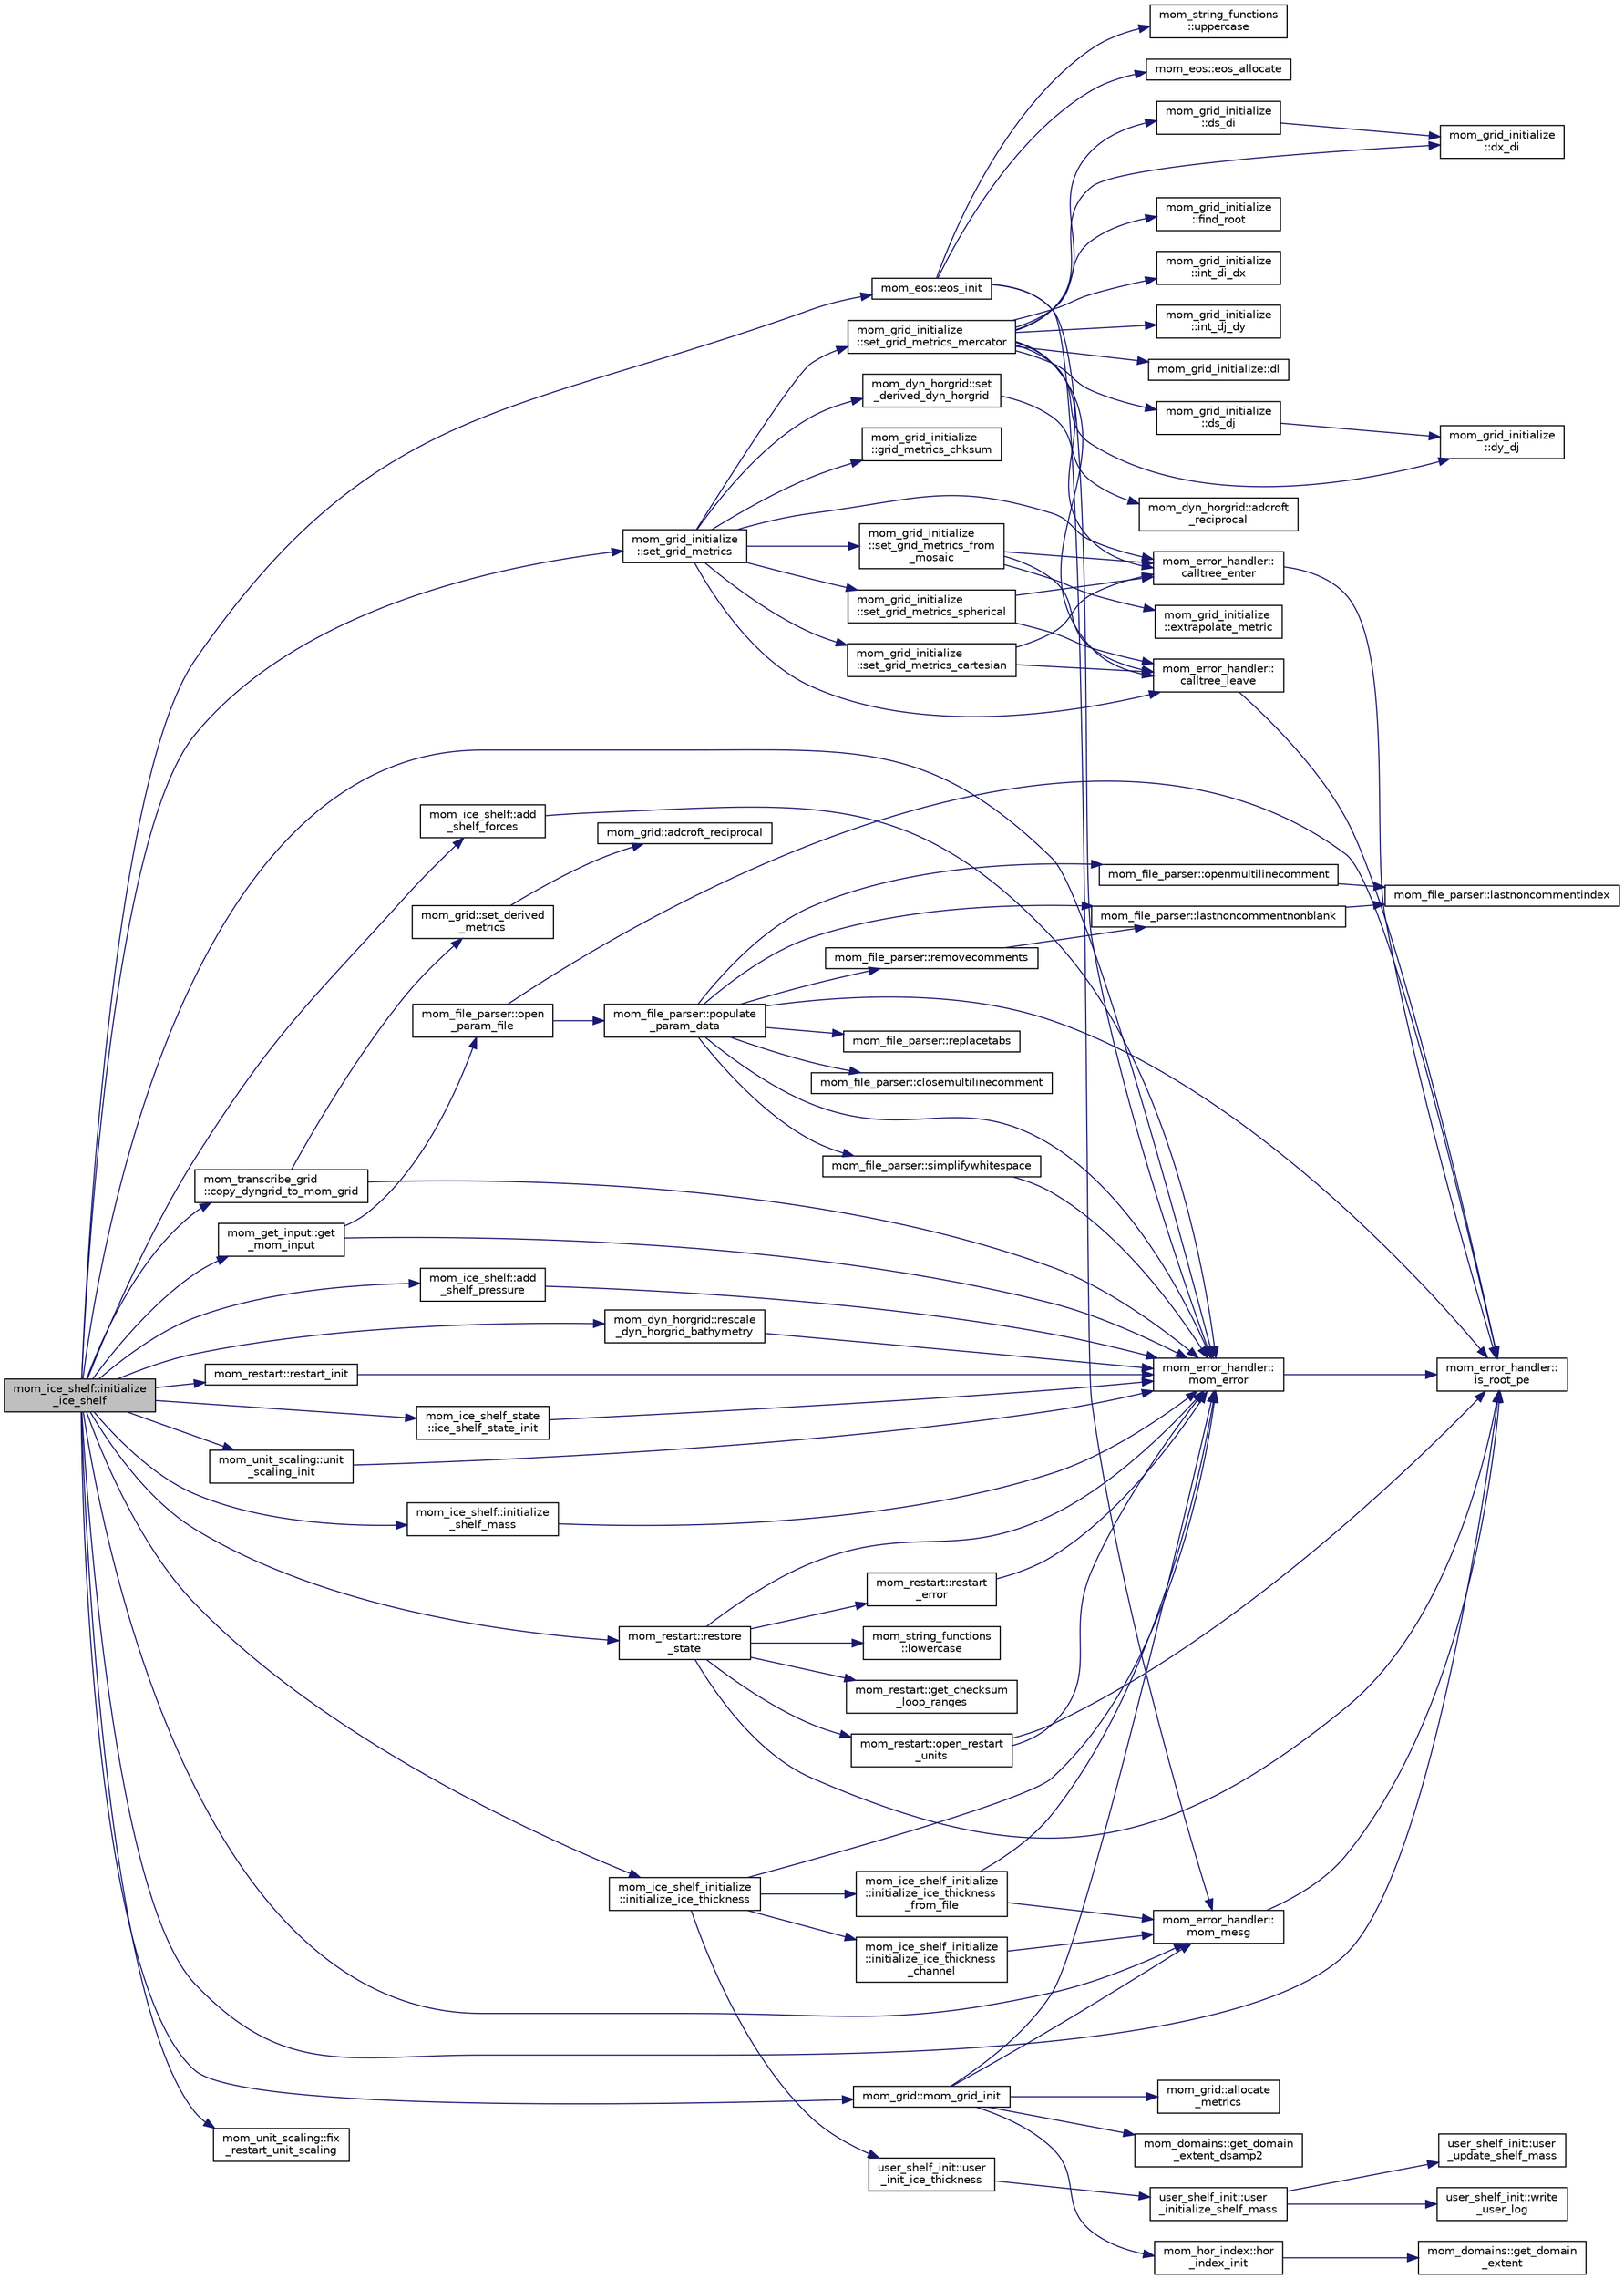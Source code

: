 digraph "mom_ice_shelf::initialize_ice_shelf"
{
 // INTERACTIVE_SVG=YES
 // LATEX_PDF_SIZE
  edge [fontname="Helvetica",fontsize="10",labelfontname="Helvetica",labelfontsize="10"];
  node [fontname="Helvetica",fontsize="10",shape=record];
  rankdir="LR";
  Node1 [label="mom_ice_shelf::initialize\l_ice_shelf",height=0.2,width=0.4,color="black", fillcolor="grey75", style="filled", fontcolor="black",tooltip="Initializes shelf model data, parameters and diagnostics."];
  Node1 -> Node2 [color="midnightblue",fontsize="10",style="solid",fontname="Helvetica"];
  Node2 [label="mom_ice_shelf::add\l_shelf_forces",height=0.2,width=0.4,color="black", fillcolor="white", style="filled",URL="$namespacemom__ice__shelf.html#a0274b25df07d5fa712d038c31f921cbc",tooltip="This subroutine adds the mechanical forcing fields and perhaps shelf areas, based on the ice state in..."];
  Node2 -> Node3 [color="midnightblue",fontsize="10",style="solid",fontname="Helvetica"];
  Node3 [label="mom_error_handler::\lmom_error",height=0.2,width=0.4,color="black", fillcolor="white", style="filled",URL="$namespacemom__error__handler.html#a460cfb79a06c29fc249952c2a3710d67",tooltip="This provides a convenient interface for writing an mpp_error message with run-time filter based on a..."];
  Node3 -> Node4 [color="midnightblue",fontsize="10",style="solid",fontname="Helvetica"];
  Node4 [label="mom_error_handler::\lis_root_pe",height=0.2,width=0.4,color="black", fillcolor="white", style="filled",URL="$namespacemom__error__handler.html#ad5f00a53059c72fe2332d1436c80ca71",tooltip="This returns .true. if the current PE is the root PE."];
  Node1 -> Node5 [color="midnightblue",fontsize="10",style="solid",fontname="Helvetica"];
  Node5 [label="mom_ice_shelf::add\l_shelf_pressure",height=0.2,width=0.4,color="black", fillcolor="white", style="filled",URL="$namespacemom__ice__shelf.html#aca1d1c1db015f270ce1b1f93d16dea91",tooltip="This subroutine adds the ice shelf pressure to the fluxes type."];
  Node5 -> Node3 [color="midnightblue",fontsize="10",style="solid",fontname="Helvetica"];
  Node1 -> Node6 [color="midnightblue",fontsize="10",style="solid",fontname="Helvetica"];
  Node6 [label="mom_transcribe_grid\l::copy_dyngrid_to_mom_grid",height=0.2,width=0.4,color="black", fillcolor="white", style="filled",URL="$namespacemom__transcribe__grid.html#abe8bd4f6f75bf431d0b53ef702a91d8d",tooltip="Copies information from a dynamic (shared) horizontal grid type into an ocean_grid_type."];
  Node6 -> Node3 [color="midnightblue",fontsize="10",style="solid",fontname="Helvetica"];
  Node6 -> Node7 [color="midnightblue",fontsize="10",style="solid",fontname="Helvetica"];
  Node7 [label="mom_grid::set_derived\l_metrics",height=0.2,width=0.4,color="black", fillcolor="white", style="filled",URL="$namespacemom__grid.html#a1ed8ca50737525ff437bdb349c8d701f",tooltip="set_derived_metrics calculates metric terms that are derived from other metrics."];
  Node7 -> Node8 [color="midnightblue",fontsize="10",style="solid",fontname="Helvetica"];
  Node8 [label="mom_grid::adcroft_reciprocal",height=0.2,width=0.4,color="black", fillcolor="white", style="filled",URL="$namespacemom__grid.html#a49cb0213b535091f3c12e9152fbbda03",tooltip="Adcroft_reciprocal(x) = 1/x for |x|>0 or 0 for x=0."];
  Node1 -> Node9 [color="midnightblue",fontsize="10",style="solid",fontname="Helvetica"];
  Node9 [label="mom_eos::eos_init",height=0.2,width=0.4,color="black", fillcolor="white", style="filled",URL="$namespacemom__eos.html#a6686ef94d0db1f1dcfb4284ebfc2be88",tooltip="Initializes EOS_type by allocating and reading parameters."];
  Node9 -> Node10 [color="midnightblue",fontsize="10",style="solid",fontname="Helvetica"];
  Node10 [label="mom_eos::eos_allocate",height=0.2,width=0.4,color="black", fillcolor="white", style="filled",URL="$namespacemom__eos.html#a1108fb5de7a69d01746df3995f7e3f0d",tooltip="Allocates EOS_type."];
  Node9 -> Node3 [color="midnightblue",fontsize="10",style="solid",fontname="Helvetica"];
  Node9 -> Node11 [color="midnightblue",fontsize="10",style="solid",fontname="Helvetica"];
  Node11 [label="mom_error_handler::\lmom_mesg",height=0.2,width=0.4,color="black", fillcolor="white", style="filled",URL="$namespacemom__error__handler.html#a1c462df7b61f1296407b4af51dfeceab",tooltip="This provides a convenient interface for writing an informative comment."];
  Node11 -> Node4 [color="midnightblue",fontsize="10",style="solid",fontname="Helvetica"];
  Node9 -> Node12 [color="midnightblue",fontsize="10",style="solid",fontname="Helvetica"];
  Node12 [label="mom_string_functions\l::uppercase",height=0.2,width=0.4,color="black", fillcolor="white", style="filled",URL="$namespacemom__string__functions.html#aca148baf726de2f028b7e7baad3c85d4",tooltip="Return a string in which all uppercase letters have been replaced by their lowercase counterparts."];
  Node1 -> Node13 [color="midnightblue",fontsize="10",style="solid",fontname="Helvetica"];
  Node13 [label="mom_unit_scaling::fix\l_restart_unit_scaling",height=0.2,width=0.4,color="black", fillcolor="white", style="filled",URL="$namespacemom__unit__scaling.html#a0d99ae286970838e8f4cd534e3a2744c",tooltip="Set the unit scaling factors for output to restart files to the unit scaling factors for this run."];
  Node1 -> Node14 [color="midnightblue",fontsize="10",style="solid",fontname="Helvetica"];
  Node14 [label="mom_get_input::get\l_mom_input",height=0.2,width=0.4,color="black", fillcolor="white", style="filled",URL="$namespacemom__get__input.html#a46e89b56d1317f17ccb44b3fa7694731",tooltip="Get the names of the I/O directories and initialization file. Also calls the subroutine that opens ru..."];
  Node14 -> Node3 [color="midnightblue",fontsize="10",style="solid",fontname="Helvetica"];
  Node14 -> Node15 [color="midnightblue",fontsize="10",style="solid",fontname="Helvetica"];
  Node15 [label="mom_file_parser::open\l_param_file",height=0.2,width=0.4,color="black", fillcolor="white", style="filled",URL="$namespacemom__file__parser.html#abecae1b9386aafa17aec927af1f8c448",tooltip="Make the contents of a parameter input file availalble in a param_file_type."];
  Node15 -> Node4 [color="midnightblue",fontsize="10",style="solid",fontname="Helvetica"];
  Node15 -> Node16 [color="midnightblue",fontsize="10",style="solid",fontname="Helvetica"];
  Node16 [label="mom_file_parser::populate\l_param_data",height=0.2,width=0.4,color="black", fillcolor="white", style="filled",URL="$namespacemom__file__parser.html#a7abfd98d7f0831fc0d1f3747a68f1be9",tooltip="Read the contents of a parameter input file, and store the contents in a file_data_type after removin..."];
  Node16 -> Node17 [color="midnightblue",fontsize="10",style="solid",fontname="Helvetica"];
  Node17 [label="mom_file_parser::closemultilinecomment",height=0.2,width=0.4,color="black", fillcolor="white", style="filled",URL="$namespacemom__file__parser.html#a99c426fd23fc4df0c4d05e33039e0a66",tooltip="Return True if a */ appears on this line."];
  Node16 -> Node4 [color="midnightblue",fontsize="10",style="solid",fontname="Helvetica"];
  Node16 -> Node18 [color="midnightblue",fontsize="10",style="solid",fontname="Helvetica"];
  Node18 [label="mom_file_parser::lastnoncommentnonblank",height=0.2,width=0.4,color="black", fillcolor="white", style="filled",URL="$namespacemom__file__parser.html#ab4b89d9420e174185db1c6aa3feb948b",tooltip="Find position of last non-blank character before any comments."];
  Node18 -> Node19 [color="midnightblue",fontsize="10",style="solid",fontname="Helvetica"];
  Node19 [label="mom_file_parser::lastnoncommentindex",height=0.2,width=0.4,color="black", fillcolor="white", style="filled",URL="$namespacemom__file__parser.html#a000fd0a0681f9e73481ef2663154df78",tooltip="Find position of last character before any comments, As marked by \"!\", \"//\", or \"/*\" following F90,..."];
  Node16 -> Node3 [color="midnightblue",fontsize="10",style="solid",fontname="Helvetica"];
  Node16 -> Node20 [color="midnightblue",fontsize="10",style="solid",fontname="Helvetica"];
  Node20 [label="mom_file_parser::openmultilinecomment",height=0.2,width=0.4,color="black", fillcolor="white", style="filled",URL="$namespacemom__file__parser.html#a476a2649ce161e38088588e07f7df130",tooltip="Return True if a /* appears on this line without a closing */."];
  Node20 -> Node19 [color="midnightblue",fontsize="10",style="solid",fontname="Helvetica"];
  Node16 -> Node21 [color="midnightblue",fontsize="10",style="solid",fontname="Helvetica"];
  Node21 [label="mom_file_parser::removecomments",height=0.2,width=0.4,color="black", fillcolor="white", style="filled",URL="$namespacemom__file__parser.html#ae0b982cc161173a401291757a6677373",tooltip="Trims comments and leading blanks from string."];
  Node21 -> Node18 [color="midnightblue",fontsize="10",style="solid",fontname="Helvetica"];
  Node16 -> Node22 [color="midnightblue",fontsize="10",style="solid",fontname="Helvetica"];
  Node22 [label="mom_file_parser::replacetabs",height=0.2,width=0.4,color="black", fillcolor="white", style="filled",URL="$namespacemom__file__parser.html#a9813087789e0924f363d7f67768c7f42",tooltip="Returns a string with tabs replaced by a blank."];
  Node16 -> Node23 [color="midnightblue",fontsize="10",style="solid",fontname="Helvetica"];
  Node23 [label="mom_file_parser::simplifywhitespace",height=0.2,width=0.4,color="black", fillcolor="white", style="filled",URL="$namespacemom__file__parser.html#a3ad322925f44e8cb48c4e652634f6f93",tooltip="Constructs a string with all repeated whitespace replaced with single blanks and insert white space w..."];
  Node23 -> Node3 [color="midnightblue",fontsize="10",style="solid",fontname="Helvetica"];
  Node1 -> Node24 [color="midnightblue",fontsize="10",style="solid",fontname="Helvetica"];
  Node24 [label="mom_ice_shelf_state\l::ice_shelf_state_init",height=0.2,width=0.4,color="black", fillcolor="white", style="filled",URL="$namespacemom__ice__shelf__state.html#a8d567511be122c8312c1efae11ce2fe2",tooltip="Deallocates all memory associated with this module."];
  Node24 -> Node3 [color="midnightblue",fontsize="10",style="solid",fontname="Helvetica"];
  Node1 -> Node25 [color="midnightblue",fontsize="10",style="solid",fontname="Helvetica"];
  Node25 [label="mom_ice_shelf_initialize\l::initialize_ice_thickness",height=0.2,width=0.4,color="black", fillcolor="white", style="filled",URL="$namespacemom__ice__shelf__initialize.html#a1a45ca83d02a01108e202584a95e7527",tooltip="Initialize ice shelf thickness."];
  Node25 -> Node26 [color="midnightblue",fontsize="10",style="solid",fontname="Helvetica"];
  Node26 [label="mom_ice_shelf_initialize\l::initialize_ice_thickness\l_channel",height=0.2,width=0.4,color="black", fillcolor="white", style="filled",URL="$namespacemom__ice__shelf__initialize.html#a4c4079406cd67e29d511f48311dcc02d",tooltip="Initialize ice shelf thickness for a channel configuration."];
  Node26 -> Node11 [color="midnightblue",fontsize="10",style="solid",fontname="Helvetica"];
  Node25 -> Node27 [color="midnightblue",fontsize="10",style="solid",fontname="Helvetica"];
  Node27 [label="mom_ice_shelf_initialize\l::initialize_ice_thickness\l_from_file",height=0.2,width=0.4,color="black", fillcolor="white", style="filled",URL="$namespacemom__ice__shelf__initialize.html#a5020446bea2cb08a690a26e9c1a2941f",tooltip="Initialize ice shelf thickness from file."];
  Node27 -> Node3 [color="midnightblue",fontsize="10",style="solid",fontname="Helvetica"];
  Node27 -> Node11 [color="midnightblue",fontsize="10",style="solid",fontname="Helvetica"];
  Node25 -> Node3 [color="midnightblue",fontsize="10",style="solid",fontname="Helvetica"];
  Node25 -> Node28 [color="midnightblue",fontsize="10",style="solid",fontname="Helvetica"];
  Node28 [label="user_shelf_init::user\l_init_ice_thickness",height=0.2,width=0.4,color="black", fillcolor="white", style="filled",URL="$namespaceuser__shelf__init.html#a2e30414d0486dbf423978be7eea677bd",tooltip="This subroutine updates the ice shelf thickness, as specified by user-provided code."];
  Node28 -> Node29 [color="midnightblue",fontsize="10",style="solid",fontname="Helvetica"];
  Node29 [label="user_shelf_init::user\l_initialize_shelf_mass",height=0.2,width=0.4,color="black", fillcolor="white", style="filled",URL="$namespaceuser__shelf__init.html#abfa7467860df5279c0c9f95d79cb51cf",tooltip="This subroutine sets up the initial mass and area covered by the ice shelf, based on user-provided co..."];
  Node29 -> Node30 [color="midnightblue",fontsize="10",style="solid",fontname="Helvetica"];
  Node30 [label="user_shelf_init::user\l_update_shelf_mass",height=0.2,width=0.4,color="black", fillcolor="white", style="filled",URL="$namespaceuser__shelf__init.html#abd99438d24c4a57aa3fbab3b067a7c81",tooltip="This subroutine updates the ice shelf mass, as specified by user-provided code."];
  Node29 -> Node31 [color="midnightblue",fontsize="10",style="solid",fontname="Helvetica"];
  Node31 [label="user_shelf_init::write\l_user_log",height=0.2,width=0.4,color="black", fillcolor="white", style="filled",URL="$namespaceuser__shelf__init.html#a04dc4958214e8b07da385f8be785d706",tooltip="This subroutine writes out the user ice shelf code version number to the model log."];
  Node1 -> Node32 [color="midnightblue",fontsize="10",style="solid",fontname="Helvetica"];
  Node32 [label="mom_ice_shelf::initialize\l_shelf_mass",height=0.2,width=0.4,color="black", fillcolor="white", style="filled",URL="$namespacemom__ice__shelf.html#ac478a1dd52137f8e851916bee2243fa3",tooltip="Initializes shelf mass based on three options (file, zero and user)"];
  Node32 -> Node3 [color="midnightblue",fontsize="10",style="solid",fontname="Helvetica"];
  Node1 -> Node4 [color="midnightblue",fontsize="10",style="solid",fontname="Helvetica"];
  Node1 -> Node3 [color="midnightblue",fontsize="10",style="solid",fontname="Helvetica"];
  Node1 -> Node33 [color="midnightblue",fontsize="10",style="solid",fontname="Helvetica"];
  Node33 [label="mom_grid::mom_grid_init",height=0.2,width=0.4,color="black", fillcolor="white", style="filled",URL="$namespacemom__grid.html#a1de9705f83b687ad9a711630a95fe52c",tooltip="MOM_grid_init initializes the ocean grid array sizes and grid memory."];
  Node33 -> Node34 [color="midnightblue",fontsize="10",style="solid",fontname="Helvetica"];
  Node34 [label="mom_grid::allocate\l_metrics",height=0.2,width=0.4,color="black", fillcolor="white", style="filled",URL="$namespacemom__grid.html#a4a0b721d65abedfe5208a1e0904cd327",tooltip="Allocate memory used by the ocean_grid_type and related structures."];
  Node33 -> Node35 [color="midnightblue",fontsize="10",style="solid",fontname="Helvetica"];
  Node35 [label="mom_domains::get_domain\l_extent_dsamp2",height=0.2,width=0.4,color="black", fillcolor="white", style="filled",URL="$namespacemom__domains.html#a15fdef1c434c81da4d1f5ab3d9234290",tooltip=" "];
  Node33 -> Node36 [color="midnightblue",fontsize="10",style="solid",fontname="Helvetica"];
  Node36 [label="mom_hor_index::hor\l_index_init",height=0.2,width=0.4,color="black", fillcolor="white", style="filled",URL="$namespacemom__hor__index.html#a8e3912351dbf2be2659f3561de341f49",tooltip="Sets various index values in a hor_index_type."];
  Node36 -> Node37 [color="midnightblue",fontsize="10",style="solid",fontname="Helvetica"];
  Node37 [label="mom_domains::get_domain\l_extent",height=0.2,width=0.4,color="black", fillcolor="white", style="filled",URL="$namespacemom__domains.html#a1f1063ac5a049926d4ad00b43752aee6",tooltip="Returns various data that has been stored in a MOM_domain_type."];
  Node33 -> Node3 [color="midnightblue",fontsize="10",style="solid",fontname="Helvetica"];
  Node33 -> Node11 [color="midnightblue",fontsize="10",style="solid",fontname="Helvetica"];
  Node1 -> Node11 [color="midnightblue",fontsize="10",style="solid",fontname="Helvetica"];
  Node1 -> Node38 [color="midnightblue",fontsize="10",style="solid",fontname="Helvetica"];
  Node38 [label="mom_dyn_horgrid::rescale\l_dyn_horgrid_bathymetry",height=0.2,width=0.4,color="black", fillcolor="white", style="filled",URL="$namespacemom__dyn__horgrid.html#a4c2c545c65e12084cd863f0cade973f2",tooltip="rescale_dyn_horgrid_bathymetry permits a change in the internal units for the bathymetry on the grid,..."];
  Node38 -> Node3 [color="midnightblue",fontsize="10",style="solid",fontname="Helvetica"];
  Node1 -> Node39 [color="midnightblue",fontsize="10",style="solid",fontname="Helvetica"];
  Node39 [label="mom_restart::restart_init",height=0.2,width=0.4,color="black", fillcolor="white", style="filled",URL="$namespacemom__restart.html#a0ad0a0207dceeb1d9e68c7af7fd39bdc",tooltip="Initialize this module and set up a restart control structure."];
  Node39 -> Node3 [color="midnightblue",fontsize="10",style="solid",fontname="Helvetica"];
  Node1 -> Node40 [color="midnightblue",fontsize="10",style="solid",fontname="Helvetica"];
  Node40 [label="mom_restart::restore\l_state",height=0.2,width=0.4,color="black", fillcolor="white", style="filled",URL="$namespacemom__restart.html#aec60d8a437fc858db4a020f9985b449d",tooltip="restore_state reads the model state from previously generated files. All restart variables are read f..."];
  Node40 -> Node41 [color="midnightblue",fontsize="10",style="solid",fontname="Helvetica"];
  Node41 [label="mom_restart::get_checksum\l_loop_ranges",height=0.2,width=0.4,color="black", fillcolor="white", style="filled",URL="$namespacemom__restart.html#ac31159d0fec067a0a07ac1ac44a5ff8e",tooltip="Return bounds for computing checksums to store in restart files."];
  Node40 -> Node4 [color="midnightblue",fontsize="10",style="solid",fontname="Helvetica"];
  Node40 -> Node42 [color="midnightblue",fontsize="10",style="solid",fontname="Helvetica"];
  Node42 [label="mom_string_functions\l::lowercase",height=0.2,width=0.4,color="black", fillcolor="white", style="filled",URL="$namespacemom__string__functions.html#a4d76e9e8c2cd53f210b02006924a9212",tooltip="Return a string in which all uppercase letters have been replaced by their lowercase counterparts."];
  Node40 -> Node3 [color="midnightblue",fontsize="10",style="solid",fontname="Helvetica"];
  Node40 -> Node43 [color="midnightblue",fontsize="10",style="solid",fontname="Helvetica"];
  Node43 [label="mom_restart::open_restart\l_units",height=0.2,width=0.4,color="black", fillcolor="white", style="filled",URL="$namespacemom__restart.html#aa4e2dbb538be7a86468409131316da96",tooltip="open_restart_units determines the number of existing restart files and optionally opens them and retu..."];
  Node43 -> Node4 [color="midnightblue",fontsize="10",style="solid",fontname="Helvetica"];
  Node43 -> Node3 [color="midnightblue",fontsize="10",style="solid",fontname="Helvetica"];
  Node40 -> Node44 [color="midnightblue",fontsize="10",style="solid",fontname="Helvetica"];
  Node44 [label="mom_restart::restart\l_error",height=0.2,width=0.4,color="black", fillcolor="white", style="filled",URL="$namespacemom__restart.html#a4b143fb18dab7c0825e426fbf9532623",tooltip=" "];
  Node44 -> Node3 [color="midnightblue",fontsize="10",style="solid",fontname="Helvetica"];
  Node1 -> Node45 [color="midnightblue",fontsize="10",style="solid",fontname="Helvetica"];
  Node45 [label="mom_grid_initialize\l::set_grid_metrics",height=0.2,width=0.4,color="black", fillcolor="white", style="filled",URL="$namespacemom__grid__initialize.html#a80ff9ab4bfca58b9858abc4ce95b06e9",tooltip="set_grid_metrics is used to set the primary values in the model's horizontal grid...."];
  Node45 -> Node46 [color="midnightblue",fontsize="10",style="solid",fontname="Helvetica"];
  Node46 [label="mom_error_handler::\lcalltree_enter",height=0.2,width=0.4,color="black", fillcolor="white", style="filled",URL="$namespacemom__error__handler.html#a9cda07a87815f0e5594066162b4345c3",tooltip="Writes a message about entering a subroutine if call tree reporting is active."];
  Node46 -> Node4 [color="midnightblue",fontsize="10",style="solid",fontname="Helvetica"];
  Node45 -> Node47 [color="midnightblue",fontsize="10",style="solid",fontname="Helvetica"];
  Node47 [label="mom_error_handler::\lcalltree_leave",height=0.2,width=0.4,color="black", fillcolor="white", style="filled",URL="$namespacemom__error__handler.html#a88ea67781e2ed9b73ab7eac8ea5e8578",tooltip="Writes a message about leaving a subroutine if call tree reporting is active."];
  Node47 -> Node4 [color="midnightblue",fontsize="10",style="solid",fontname="Helvetica"];
  Node45 -> Node48 [color="midnightblue",fontsize="10",style="solid",fontname="Helvetica"];
  Node48 [label="mom_grid_initialize\l::grid_metrics_chksum",height=0.2,width=0.4,color="black", fillcolor="white", style="filled",URL="$namespacemom__grid__initialize.html#acdb2092abe8112d381c54c2aec398c6d",tooltip="grid_metrics_chksum performs a set of checksums on metrics on the grid for debugging."];
  Node45 -> Node49 [color="midnightblue",fontsize="10",style="solid",fontname="Helvetica"];
  Node49 [label="mom_dyn_horgrid::set\l_derived_dyn_horgrid",height=0.2,width=0.4,color="black", fillcolor="white", style="filled",URL="$namespacemom__dyn__horgrid.html#a26c1389a380922c7c5d946cff3a9b11a",tooltip="set_derived_dyn_horgrid calculates metric terms that are derived from other metrics."];
  Node49 -> Node50 [color="midnightblue",fontsize="10",style="solid",fontname="Helvetica"];
  Node50 [label="mom_dyn_horgrid::adcroft\l_reciprocal",height=0.2,width=0.4,color="black", fillcolor="white", style="filled",URL="$namespacemom__dyn__horgrid.html#aa6579f50769698067defbc3c676e0191",tooltip="Adcroft_reciprocal(x) = 1/x for |x|>0 or 0 for x=0."];
  Node45 -> Node51 [color="midnightblue",fontsize="10",style="solid",fontname="Helvetica"];
  Node51 [label="mom_grid_initialize\l::set_grid_metrics_cartesian",height=0.2,width=0.4,color="black", fillcolor="white", style="filled",URL="$namespacemom__grid__initialize.html#a0b05a77813a4ca80172f3855e688d19f",tooltip="Calculate the values of the metric terms for a Cartesian grid that might be used and save them in arr..."];
  Node51 -> Node46 [color="midnightblue",fontsize="10",style="solid",fontname="Helvetica"];
  Node51 -> Node47 [color="midnightblue",fontsize="10",style="solid",fontname="Helvetica"];
  Node45 -> Node52 [color="midnightblue",fontsize="10",style="solid",fontname="Helvetica"];
  Node52 [label="mom_grid_initialize\l::set_grid_metrics_from\l_mosaic",height=0.2,width=0.4,color="black", fillcolor="white", style="filled",URL="$namespacemom__grid__initialize.html#a93edcd084a84a50c6aef6053a2cc64f3",tooltip="Sets the grid metrics from a mosaic file."];
  Node52 -> Node46 [color="midnightblue",fontsize="10",style="solid",fontname="Helvetica"];
  Node52 -> Node47 [color="midnightblue",fontsize="10",style="solid",fontname="Helvetica"];
  Node52 -> Node53 [color="midnightblue",fontsize="10",style="solid",fontname="Helvetica"];
  Node53 [label="mom_grid_initialize\l::extrapolate_metric",height=0.2,width=0.4,color="black", fillcolor="white", style="filled",URL="$namespacemom__grid__initialize.html#ac78daa312636b0ef9a93694901b5c705",tooltip="Extrapolates missing metric data into all the halo regions."];
  Node45 -> Node54 [color="midnightblue",fontsize="10",style="solid",fontname="Helvetica"];
  Node54 [label="mom_grid_initialize\l::set_grid_metrics_mercator",height=0.2,width=0.4,color="black", fillcolor="white", style="filled",URL="$namespacemom__grid__initialize.html#a3cc0b92a8624fbd5246576b4e5cf6f6f",tooltip="Calculate the values of the metric terms that might be used and save them in arrays."];
  Node54 -> Node46 [color="midnightblue",fontsize="10",style="solid",fontname="Helvetica"];
  Node54 -> Node47 [color="midnightblue",fontsize="10",style="solid",fontname="Helvetica"];
  Node54 -> Node55 [color="midnightblue",fontsize="10",style="solid",fontname="Helvetica"];
  Node55 [label="mom_grid_initialize::dl",height=0.2,width=0.4,color="black", fillcolor="white", style="filled",URL="$namespacemom__grid__initialize.html#aac9e8e21e95ba01e853569e3060ee8d3",tooltip="This function returns the contribution from the line integral along one of the four sides of a cell f..."];
  Node54 -> Node56 [color="midnightblue",fontsize="10",style="solid",fontname="Helvetica"];
  Node56 [label="mom_grid_initialize\l::ds_di",height=0.2,width=0.4,color="black", fillcolor="white", style="filled",URL="$namespacemom__grid__initialize.html#a5a50815c6d1d0948dfbae076da654b94",tooltip="This function returns the grid spacing in the logical x direction."];
  Node56 -> Node57 [color="midnightblue",fontsize="10",style="solid",fontname="Helvetica"];
  Node57 [label="mom_grid_initialize\l::dx_di",height=0.2,width=0.4,color="black", fillcolor="white", style="filled",URL="$namespacemom__grid__initialize.html#afa76ec84052508b78fde53cd6ed70161",tooltip="This function calculates and returns the value of dx/di, where x is the longitude in Radians,..."];
  Node54 -> Node58 [color="midnightblue",fontsize="10",style="solid",fontname="Helvetica"];
  Node58 [label="mom_grid_initialize\l::ds_dj",height=0.2,width=0.4,color="black", fillcolor="white", style="filled",URL="$namespacemom__grid__initialize.html#aaa3a376606d5067107c3a43beb6f8032",tooltip="This function returns the grid spacing in the logical y direction."];
  Node58 -> Node59 [color="midnightblue",fontsize="10",style="solid",fontname="Helvetica"];
  Node59 [label="mom_grid_initialize\l::dy_dj",height=0.2,width=0.4,color="black", fillcolor="white", style="filled",URL="$namespacemom__grid__initialize.html#aff493c70cca560bfefcdbfabdf778656",tooltip="This subroutine calculates and returns the value of dy/dj, where y is the latitude in Radians,..."];
  Node54 -> Node57 [color="midnightblue",fontsize="10",style="solid",fontname="Helvetica"];
  Node54 -> Node59 [color="midnightblue",fontsize="10",style="solid",fontname="Helvetica"];
  Node54 -> Node60 [color="midnightblue",fontsize="10",style="solid",fontname="Helvetica"];
  Node60 [label="mom_grid_initialize\l::find_root",height=0.2,width=0.4,color="black", fillcolor="white", style="filled",URL="$namespacemom__grid__initialize.html#a25cb0001f061ef10b90e637f98ed9fcc",tooltip="This subroutine finds and returns the value of y at which the monotonically increasing function fn ta..."];
  Node54 -> Node61 [color="midnightblue",fontsize="10",style="solid",fontname="Helvetica"];
  Node61 [label="mom_grid_initialize\l::int_di_dx",height=0.2,width=0.4,color="black", fillcolor="white", style="filled",URL="$namespacemom__grid__initialize.html#aee53e3cf4937fa86949aa376d5f3d82a",tooltip="This function calculates and returns the integral of the inverse of dx/di to the point x,..."];
  Node54 -> Node62 [color="midnightblue",fontsize="10",style="solid",fontname="Helvetica"];
  Node62 [label="mom_grid_initialize\l::int_dj_dy",height=0.2,width=0.4,color="black", fillcolor="white", style="filled",URL="$namespacemom__grid__initialize.html#a8ed056787130f21f4b9c1bc81bd60c50",tooltip="This subroutine calculates and returns the integral of the inverse of dy/dj to the point y,..."];
  Node45 -> Node63 [color="midnightblue",fontsize="10",style="solid",fontname="Helvetica"];
  Node63 [label="mom_grid_initialize\l::set_grid_metrics_spherical",height=0.2,width=0.4,color="black", fillcolor="white", style="filled",URL="$namespacemom__grid__initialize.html#a7c37b75811701cbca250a34359e44a4a",tooltip="Calculate the values of the metric terms that might be used and save them in arrays."];
  Node63 -> Node46 [color="midnightblue",fontsize="10",style="solid",fontname="Helvetica"];
  Node63 -> Node47 [color="midnightblue",fontsize="10",style="solid",fontname="Helvetica"];
  Node1 -> Node64 [color="midnightblue",fontsize="10",style="solid",fontname="Helvetica"];
  Node64 [label="mom_unit_scaling::unit\l_scaling_init",height=0.2,width=0.4,color="black", fillcolor="white", style="filled",URL="$namespacemom__unit__scaling.html#a74867ddf628f93dcee854980e08bbe21",tooltip="Allocates and initializes the ocean model unit scaling type."];
  Node64 -> Node3 [color="midnightblue",fontsize="10",style="solid",fontname="Helvetica"];
}
